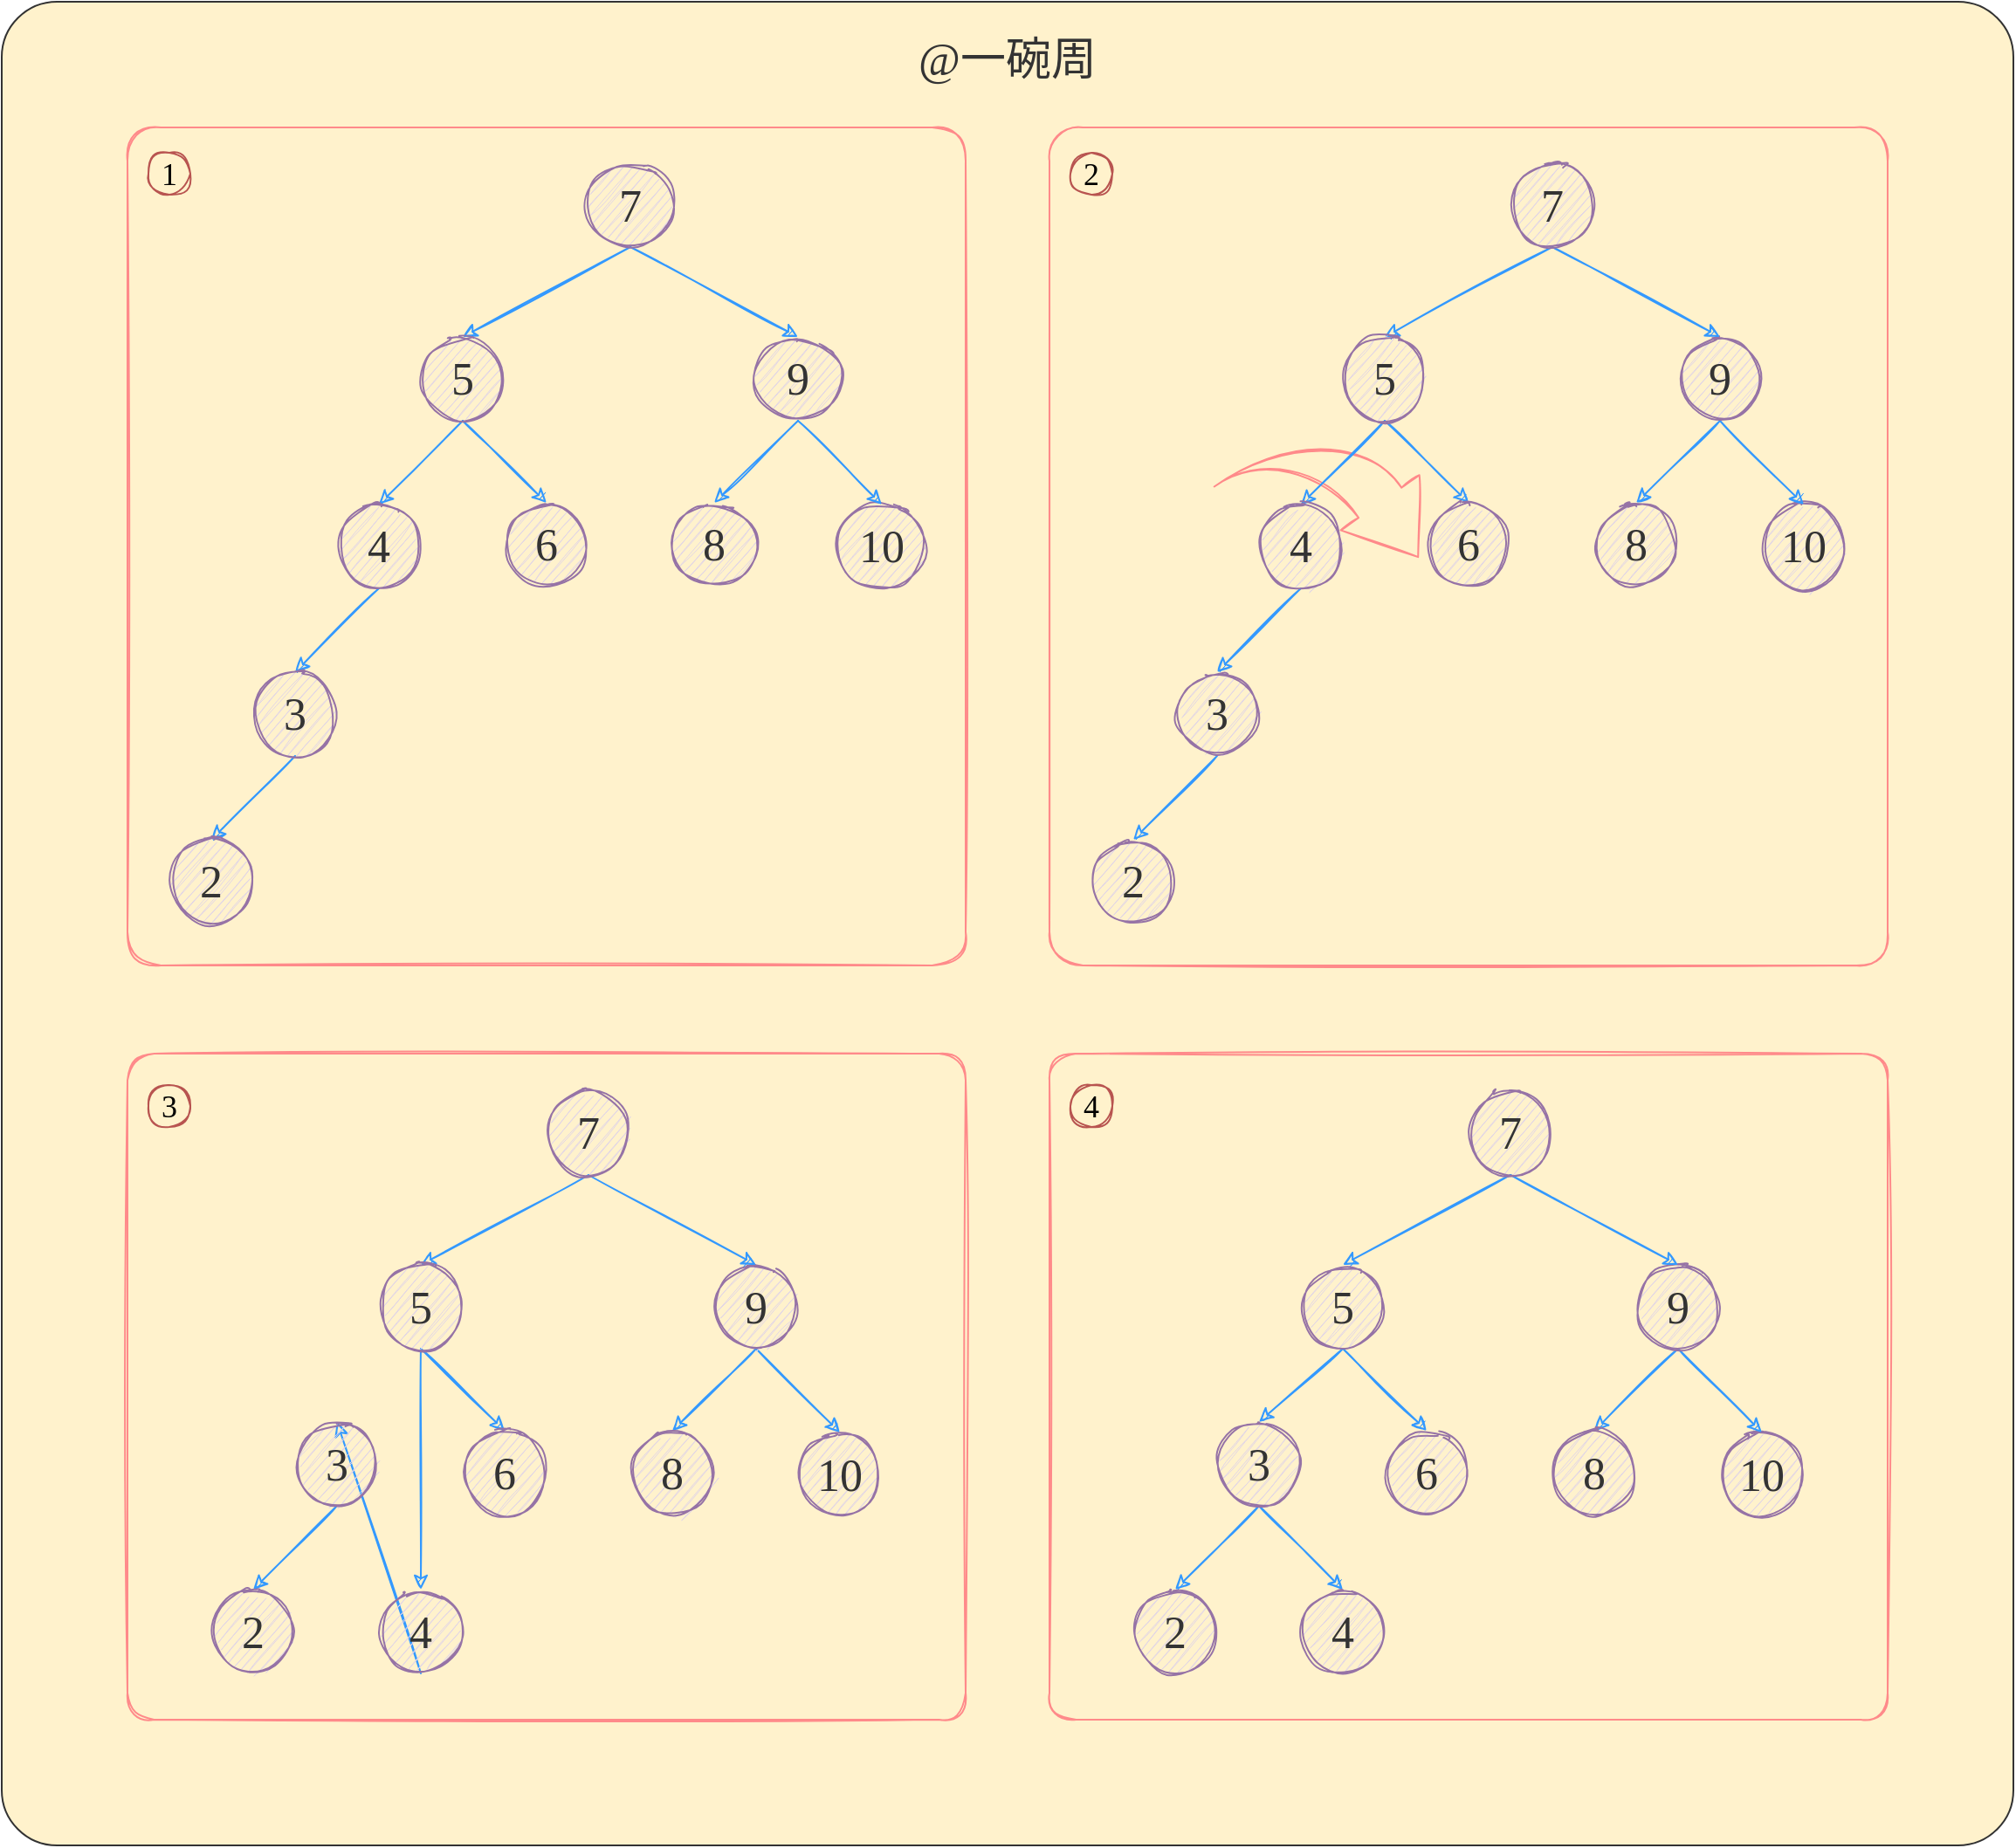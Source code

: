 <mxfile version="16.5.1" type="device"><diagram id="sbTQmbd6wwS1U6yTLp65" name="第 1 页"><mxGraphModel dx="-840" dy="1504" grid="1" gridSize="6" guides="1" tooltips="1" connect="1" arrows="1" fold="1" page="0" pageScale="1" pageWidth="827" pageHeight="1169" math="0" shadow="0"><root><mxCell id="0"/><mxCell id="1" parent="0"/><mxCell id="rxAGCjy9rbUy3xPKVwOK-19" value="" style="rounded=1;whiteSpace=wrap;html=1;sketch=0;fillStyle=auto;fontFamily=Comic Sans MS;fontSize=26;strokeColor=#333333;fillColor=#fff2cc;arcSize=3;" parent="1" vertex="1"><mxGeometry x="4200" y="552" width="1152" height="1056" as="geometry"/></mxCell><mxCell id="NptfwbpKZvffplfdBvXp-40" value="" style="rounded=1;whiteSpace=wrap;html=1;fontSize=18;fillColor=none;strokeColor=#FF8A8A;sketch=1;arcSize=4;" vertex="1" parent="1"><mxGeometry x="4272" y="1154.5" width="480" height="381.5" as="geometry"/></mxCell><mxCell id="rxAGCjy9rbUy3xPKVwOK-16" style="edgeStyle=none;rounded=0;sketch=1;orthogonalLoop=1;jettySize=auto;html=1;exitX=0.5;exitY=1;exitDx=0;exitDy=0;strokeColor=#9673A6;" parent="1" edge="1"><mxGeometry relative="1" as="geometry"><mxPoint x="560" y="560" as="sourcePoint"/></mxGeometry></mxCell><mxCell id="H94IqiTyf-CZfNIgYXHl-122" value="@一碗周" style="text;html=1;strokeColor=none;fillColor=none;align=center;verticalAlign=middle;whiteSpace=wrap;rounded=0;sketch=1;fillStyle=auto;fontFamily=Comic Sans MS;fontSize=26;fontColor=#333333;" parent="1" vertex="1"><mxGeometry x="4716" y="570" width="120" height="30" as="geometry"/></mxCell><mxCell id="H94IqiTyf-CZfNIgYXHl-183" value="" style="html=1;shadow=0;dashed=0;align=center;verticalAlign=middle;shape=mxgraph.arrows2.jumpInArrow;dy=15;dx=38;arrowHead=55;rounded=1;sketch=1;fontSize=18;strokeColor=#FF8A8A;fillColor=none;rotation=55;" parent="1" vertex="1"><mxGeometry x="4914" y="792" width="100" height="100" as="geometry"/></mxCell><mxCell id="NptfwbpKZvffplfdBvXp-1" value="" style="rounded=1;whiteSpace=wrap;html=1;fontSize=18;fillColor=none;strokeColor=#FF8A8A;sketch=1;arcSize=4;" vertex="1" parent="1"><mxGeometry x="4272" y="624" width="480" height="480" as="geometry"/></mxCell><mxCell id="NptfwbpKZvffplfdBvXp-2" value="&lt;font style=&quot;font-size: 26px&quot; face=&quot;Comic Sans MS&quot; color=&quot;#333333&quot;&gt;10&lt;/font&gt;" style="ellipse;whiteSpace=wrap;html=1;fillColor=#e1d5e7;strokeColor=#9673a6;sketch=1;fillStyle=auto;" vertex="1" parent="1"><mxGeometry x="4680" y="840" width="48" height="48" as="geometry"/></mxCell><mxCell id="NptfwbpKZvffplfdBvXp-3" style="edgeStyle=none;rounded=0;sketch=1;orthogonalLoop=1;jettySize=auto;html=1;exitX=0.5;exitY=1;exitDx=0;exitDy=0;entryX=0.5;entryY=0;entryDx=0;entryDy=0;fontFamily=Comic Sans MS;fontSize=18;startArrow=none;startFill=0;endArrow=classic;endFill=1;strokeColor=#3399FF;" edge="1" parent="1" source="NptfwbpKZvffplfdBvXp-5" target="NptfwbpKZvffplfdBvXp-6"><mxGeometry relative="1" as="geometry"/></mxCell><mxCell id="NptfwbpKZvffplfdBvXp-4" style="edgeStyle=none;rounded=0;sketch=1;orthogonalLoop=1;jettySize=auto;html=1;exitX=0.5;exitY=1;exitDx=0;exitDy=0;entryX=0.5;entryY=0;entryDx=0;entryDy=0;fontFamily=Comic Sans MS;fontSize=18;startArrow=none;startFill=0;endArrow=classic;endFill=1;strokeColor=#3399FF;" edge="1" parent="1" source="NptfwbpKZvffplfdBvXp-5" target="NptfwbpKZvffplfdBvXp-2"><mxGeometry relative="1" as="geometry"/></mxCell><mxCell id="NptfwbpKZvffplfdBvXp-5" value="&lt;font style=&quot;font-size: 26px&quot; face=&quot;Comic Sans MS&quot; color=&quot;#333333&quot;&gt;9&lt;/font&gt;" style="ellipse;whiteSpace=wrap;html=1;fillColor=#e1d5e7;strokeColor=#9673a6;sketch=1;fillStyle=auto;" vertex="1" parent="1"><mxGeometry x="4632" y="744" width="48" height="48" as="geometry"/></mxCell><mxCell id="NptfwbpKZvffplfdBvXp-6" value="&lt;font style=&quot;font-size: 26px&quot; face=&quot;Comic Sans MS&quot; color=&quot;#333333&quot;&gt;8&lt;/font&gt;" style="ellipse;whiteSpace=wrap;html=1;fillColor=#e1d5e7;strokeColor=#9673a6;sketch=1;fillStyle=auto;" vertex="1" parent="1"><mxGeometry x="4584" y="839" width="48" height="48" as="geometry"/></mxCell><mxCell id="NptfwbpKZvffplfdBvXp-7" style="edgeStyle=none;rounded=0;sketch=1;orthogonalLoop=1;jettySize=auto;html=1;exitX=0.5;exitY=1;exitDx=0;exitDy=0;entryX=0.5;entryY=0;entryDx=0;entryDy=0;fontFamily=Comic Sans MS;fontSize=18;endArrow=classic;endFill=1;strokeColor=#3399FF;" edge="1" parent="1" source="NptfwbpKZvffplfdBvXp-9" target="NptfwbpKZvffplfdBvXp-14"><mxGeometry relative="1" as="geometry"/></mxCell><mxCell id="NptfwbpKZvffplfdBvXp-8" style="edgeStyle=none;rounded=0;sketch=1;orthogonalLoop=1;jettySize=auto;html=1;exitX=0.5;exitY=1;exitDx=0;exitDy=0;entryX=0.5;entryY=0;entryDx=0;entryDy=0;fontFamily=Comic Sans MS;fontSize=18;startArrow=none;startFill=0;endArrow=classic;endFill=1;strokeColor=#3399FF;" edge="1" parent="1" source="NptfwbpKZvffplfdBvXp-9" target="NptfwbpKZvffplfdBvXp-5"><mxGeometry relative="1" as="geometry"/></mxCell><mxCell id="NptfwbpKZvffplfdBvXp-9" value="&lt;font style=&quot;font-size: 26px&quot; face=&quot;Comic Sans MS&quot; color=&quot;#333333&quot;&gt;7&lt;/font&gt;" style="ellipse;whiteSpace=wrap;html=1;fillColor=#e1d5e7;strokeColor=#9673a6;sketch=1;fillStyle=auto;" vertex="1" parent="1"><mxGeometry x="4536" y="644.5" width="48" height="48" as="geometry"/></mxCell><mxCell id="NptfwbpKZvffplfdBvXp-10" style="edgeStyle=none;rounded=0;sketch=1;orthogonalLoop=1;jettySize=auto;html=1;exitX=0.5;exitY=1;exitDx=0;exitDy=0;fontFamily=Comic Sans MS;fontSize=18;startArrow=none;startFill=0;endArrow=classic;endFill=1;strokeColor=#3399FF;entryX=0.5;entryY=0;entryDx=0;entryDy=0;" edge="1" parent="1" source="NptfwbpKZvffplfdBvXp-14" target="NptfwbpKZvffplfdBvXp-11"><mxGeometry relative="1" as="geometry"/></mxCell><mxCell id="NptfwbpKZvffplfdBvXp-11" value="&lt;font color=&quot;#333333&quot; face=&quot;Comic Sans MS&quot;&gt;&lt;span style=&quot;font-size: 26px&quot;&gt;6&lt;/span&gt;&lt;/font&gt;" style="ellipse;whiteSpace=wrap;html=1;fillColor=#e1d5e7;strokeColor=#9673a6;sketch=1;fillStyle=auto;" vertex="1" parent="1"><mxGeometry x="4488" y="839" width="48" height="48" as="geometry"/></mxCell><mxCell id="NptfwbpKZvffplfdBvXp-12" value="&lt;font face=&quot;Comic Sans MS&quot;&gt;1&lt;/font&gt;" style="text;html=1;strokeColor=#b85450;fillColor=none;align=center;verticalAlign=middle;whiteSpace=wrap;rounded=1;sketch=1;fontSize=18;arcSize=50;" vertex="1" parent="1"><mxGeometry x="4284" y="638.5" width="24" height="24" as="geometry"/></mxCell><mxCell id="NptfwbpKZvffplfdBvXp-13" style="edgeStyle=none;rounded=0;sketch=1;orthogonalLoop=1;jettySize=auto;html=1;exitX=0.5;exitY=1;exitDx=0;exitDy=0;entryX=0.5;entryY=0;entryDx=0;entryDy=0;fontFamily=Comic Sans MS;fontSize=18;startArrow=none;startFill=0;endArrow=classic;endFill=1;strokeColor=#3399FF;" edge="1" parent="1" source="NptfwbpKZvffplfdBvXp-14" target="NptfwbpKZvffplfdBvXp-15"><mxGeometry relative="1" as="geometry"/></mxCell><mxCell id="NptfwbpKZvffplfdBvXp-14" value="&lt;font color=&quot;#333333&quot; face=&quot;Comic Sans MS&quot;&gt;&lt;span style=&quot;font-size: 26px&quot;&gt;5&lt;/span&gt;&lt;/font&gt;" style="ellipse;whiteSpace=wrap;html=1;fillColor=#e1d5e7;strokeColor=#9673a6;sketch=1;fillStyle=auto;" vertex="1" parent="1"><mxGeometry x="4440" y="744" width="48" height="48" as="geometry"/></mxCell><mxCell id="NptfwbpKZvffplfdBvXp-19" style="edgeStyle=none;rounded=0;sketch=1;orthogonalLoop=1;jettySize=auto;html=1;exitX=0.5;exitY=1;exitDx=0;exitDy=0;entryX=0.5;entryY=0;entryDx=0;entryDy=0;fontFamily=Comic Sans MS;fontSize=18;startArrow=none;startFill=0;endArrow=classic;endFill=1;strokeColor=#3399FF;" edge="1" parent="1" source="NptfwbpKZvffplfdBvXp-15" target="NptfwbpKZvffplfdBvXp-17"><mxGeometry relative="1" as="geometry"/></mxCell><mxCell id="NptfwbpKZvffplfdBvXp-15" value="&lt;font color=&quot;#333333&quot; face=&quot;Comic Sans MS&quot;&gt;&lt;span style=&quot;font-size: 26px&quot;&gt;4&lt;/span&gt;&lt;/font&gt;" style="ellipse;whiteSpace=wrap;html=1;fillColor=#e1d5e7;strokeColor=#9673a6;sketch=1;fillStyle=auto;" vertex="1" parent="1"><mxGeometry x="4392" y="840" width="48" height="48" as="geometry"/></mxCell><mxCell id="NptfwbpKZvffplfdBvXp-16" style="edgeStyle=none;rounded=0;sketch=1;orthogonalLoop=1;jettySize=auto;html=1;exitX=0.5;exitY=1;exitDx=0;exitDy=0;entryX=0.5;entryY=0;entryDx=0;entryDy=0;fontFamily=Comic Sans MS;fontSize=18;startArrow=none;startFill=0;endArrow=classic;endFill=1;strokeColor=#3399FF;" edge="1" parent="1" source="NptfwbpKZvffplfdBvXp-17" target="NptfwbpKZvffplfdBvXp-18"><mxGeometry relative="1" as="geometry"/></mxCell><mxCell id="NptfwbpKZvffplfdBvXp-17" value="&lt;font color=&quot;#333333&quot; face=&quot;Comic Sans MS&quot;&gt;&lt;span style=&quot;font-size: 26px&quot;&gt;3&lt;/span&gt;&lt;/font&gt;" style="ellipse;whiteSpace=wrap;html=1;fillColor=#e1d5e7;strokeColor=#9673a6;sketch=1;fillStyle=auto;" vertex="1" parent="1"><mxGeometry x="4344" y="936" width="48" height="48" as="geometry"/></mxCell><mxCell id="NptfwbpKZvffplfdBvXp-18" value="&lt;font color=&quot;#333333&quot; face=&quot;Comic Sans MS&quot;&gt;&lt;span style=&quot;font-size: 26px&quot;&gt;2&lt;/span&gt;&lt;/font&gt;" style="ellipse;whiteSpace=wrap;html=1;fillColor=#e1d5e7;strokeColor=#9673a6;sketch=1;fillStyle=auto;" vertex="1" parent="1"><mxGeometry x="4296" y="1032" width="48" height="48" as="geometry"/></mxCell><mxCell id="NptfwbpKZvffplfdBvXp-20" value="" style="rounded=1;whiteSpace=wrap;html=1;fontSize=18;fillColor=none;strokeColor=#FF8A8A;sketch=1;arcSize=4;" vertex="1" parent="1"><mxGeometry x="4800" y="624" width="480" height="480" as="geometry"/></mxCell><mxCell id="NptfwbpKZvffplfdBvXp-21" value="&lt;font style=&quot;font-size: 26px&quot; face=&quot;Comic Sans MS&quot; color=&quot;#333333&quot;&gt;10&lt;/font&gt;" style="ellipse;whiteSpace=wrap;html=1;fillColor=#e1d5e7;strokeColor=#9673a6;sketch=1;fillStyle=auto;" vertex="1" parent="1"><mxGeometry x="5208" y="840" width="48" height="48" as="geometry"/></mxCell><mxCell id="NptfwbpKZvffplfdBvXp-22" style="edgeStyle=none;rounded=0;sketch=1;orthogonalLoop=1;jettySize=auto;html=1;exitX=0.5;exitY=1;exitDx=0;exitDy=0;entryX=0.5;entryY=0;entryDx=0;entryDy=0;fontFamily=Comic Sans MS;fontSize=18;startArrow=none;startFill=0;endArrow=classic;endFill=1;strokeColor=#3399FF;" edge="1" parent="1" source="NptfwbpKZvffplfdBvXp-24" target="NptfwbpKZvffplfdBvXp-25"><mxGeometry relative="1" as="geometry"/></mxCell><mxCell id="NptfwbpKZvffplfdBvXp-23" style="edgeStyle=none;rounded=0;sketch=1;orthogonalLoop=1;jettySize=auto;html=1;exitX=0.5;exitY=1;exitDx=0;exitDy=0;entryX=0.5;entryY=0;entryDx=0;entryDy=0;fontFamily=Comic Sans MS;fontSize=18;startArrow=none;startFill=0;endArrow=classic;endFill=1;strokeColor=#3399FF;" edge="1" parent="1" source="NptfwbpKZvffplfdBvXp-24" target="NptfwbpKZvffplfdBvXp-21"><mxGeometry relative="1" as="geometry"/></mxCell><mxCell id="NptfwbpKZvffplfdBvXp-24" value="&lt;font style=&quot;font-size: 26px&quot; face=&quot;Comic Sans MS&quot; color=&quot;#333333&quot;&gt;9&lt;/font&gt;" style="ellipse;whiteSpace=wrap;html=1;fillColor=#e1d5e7;strokeColor=#9673a6;sketch=1;fillStyle=auto;" vertex="1" parent="1"><mxGeometry x="5160" y="744" width="48" height="48" as="geometry"/></mxCell><mxCell id="NptfwbpKZvffplfdBvXp-25" value="&lt;font style=&quot;font-size: 26px&quot; face=&quot;Comic Sans MS&quot; color=&quot;#333333&quot;&gt;8&lt;/font&gt;" style="ellipse;whiteSpace=wrap;html=1;fillColor=#e1d5e7;strokeColor=#9673a6;sketch=1;fillStyle=auto;" vertex="1" parent="1"><mxGeometry x="5112" y="839" width="48" height="48" as="geometry"/></mxCell><mxCell id="NptfwbpKZvffplfdBvXp-26" style="edgeStyle=none;rounded=0;sketch=1;orthogonalLoop=1;jettySize=auto;html=1;exitX=0.5;exitY=1;exitDx=0;exitDy=0;entryX=0.5;entryY=0;entryDx=0;entryDy=0;fontFamily=Comic Sans MS;fontSize=18;endArrow=classic;endFill=1;strokeColor=#3399FF;" edge="1" parent="1" source="NptfwbpKZvffplfdBvXp-28" target="NptfwbpKZvffplfdBvXp-33"><mxGeometry relative="1" as="geometry"/></mxCell><mxCell id="NptfwbpKZvffplfdBvXp-27" style="edgeStyle=none;rounded=0;sketch=1;orthogonalLoop=1;jettySize=auto;html=1;exitX=0.5;exitY=1;exitDx=0;exitDy=0;entryX=0.5;entryY=0;entryDx=0;entryDy=0;fontFamily=Comic Sans MS;fontSize=18;startArrow=none;startFill=0;endArrow=classic;endFill=1;strokeColor=#3399FF;" edge="1" parent="1" source="NptfwbpKZvffplfdBvXp-28" target="NptfwbpKZvffplfdBvXp-24"><mxGeometry relative="1" as="geometry"/></mxCell><mxCell id="NptfwbpKZvffplfdBvXp-28" value="&lt;font style=&quot;font-size: 26px&quot; face=&quot;Comic Sans MS&quot; color=&quot;#333333&quot;&gt;7&lt;/font&gt;" style="ellipse;whiteSpace=wrap;html=1;fillColor=#e1d5e7;strokeColor=#9673a6;sketch=1;fillStyle=auto;" vertex="1" parent="1"><mxGeometry x="5064" y="644.5" width="48" height="48" as="geometry"/></mxCell><mxCell id="NptfwbpKZvffplfdBvXp-29" style="edgeStyle=none;rounded=0;sketch=1;orthogonalLoop=1;jettySize=auto;html=1;exitX=0.5;exitY=1;exitDx=0;exitDy=0;fontFamily=Comic Sans MS;fontSize=18;startArrow=none;startFill=0;endArrow=classic;endFill=1;strokeColor=#3399FF;entryX=0.5;entryY=0;entryDx=0;entryDy=0;" edge="1" parent="1" source="NptfwbpKZvffplfdBvXp-33" target="NptfwbpKZvffplfdBvXp-30"><mxGeometry relative="1" as="geometry"/></mxCell><mxCell id="NptfwbpKZvffplfdBvXp-30" value="&lt;font color=&quot;#333333&quot; face=&quot;Comic Sans MS&quot;&gt;&lt;span style=&quot;font-size: 26px&quot;&gt;6&lt;/span&gt;&lt;/font&gt;" style="ellipse;whiteSpace=wrap;html=1;fillColor=#e1d5e7;strokeColor=#9673a6;sketch=1;fillStyle=auto;" vertex="1" parent="1"><mxGeometry x="5016" y="839" width="48" height="48" as="geometry"/></mxCell><mxCell id="NptfwbpKZvffplfdBvXp-31" value="&lt;font face=&quot;Comic Sans MS&quot;&gt;2&lt;/font&gt;" style="text;html=1;strokeColor=#b85450;fillColor=none;align=center;verticalAlign=middle;whiteSpace=wrap;rounded=1;sketch=1;fontSize=18;arcSize=50;" vertex="1" parent="1"><mxGeometry x="4812" y="638.5" width="24" height="24" as="geometry"/></mxCell><mxCell id="NptfwbpKZvffplfdBvXp-32" style="edgeStyle=none;rounded=0;sketch=1;orthogonalLoop=1;jettySize=auto;html=1;exitX=0.5;exitY=1;exitDx=0;exitDy=0;entryX=0.5;entryY=0;entryDx=0;entryDy=0;fontFamily=Comic Sans MS;fontSize=18;startArrow=none;startFill=0;endArrow=classic;endFill=1;strokeColor=#3399FF;" edge="1" parent="1" source="NptfwbpKZvffplfdBvXp-33" target="NptfwbpKZvffplfdBvXp-35"><mxGeometry relative="1" as="geometry"/></mxCell><mxCell id="NptfwbpKZvffplfdBvXp-33" value="&lt;font color=&quot;#333333&quot; face=&quot;Comic Sans MS&quot;&gt;&lt;span style=&quot;font-size: 26px&quot;&gt;5&lt;/span&gt;&lt;/font&gt;" style="ellipse;whiteSpace=wrap;html=1;fillColor=#e1d5e7;strokeColor=#9673a6;sketch=1;fillStyle=auto;" vertex="1" parent="1"><mxGeometry x="4968" y="744" width="48" height="48" as="geometry"/></mxCell><mxCell id="NptfwbpKZvffplfdBvXp-34" style="edgeStyle=none;rounded=0;sketch=1;orthogonalLoop=1;jettySize=auto;html=1;exitX=0.5;exitY=1;exitDx=0;exitDy=0;entryX=0.5;entryY=0;entryDx=0;entryDy=0;fontFamily=Comic Sans MS;fontSize=18;startArrow=none;startFill=0;endArrow=classic;endFill=1;strokeColor=#3399FF;" edge="1" parent="1" source="NptfwbpKZvffplfdBvXp-35" target="NptfwbpKZvffplfdBvXp-37"><mxGeometry relative="1" as="geometry"/></mxCell><mxCell id="NptfwbpKZvffplfdBvXp-35" value="&lt;font color=&quot;#333333&quot; face=&quot;Comic Sans MS&quot;&gt;&lt;span style=&quot;font-size: 26px&quot;&gt;4&lt;/span&gt;&lt;/font&gt;" style="ellipse;whiteSpace=wrap;html=1;fillColor=#e1d5e7;strokeColor=#9673a6;sketch=1;fillStyle=auto;" vertex="1" parent="1"><mxGeometry x="4920" y="840" width="48" height="48" as="geometry"/></mxCell><mxCell id="NptfwbpKZvffplfdBvXp-36" style="edgeStyle=none;rounded=0;sketch=1;orthogonalLoop=1;jettySize=auto;html=1;exitX=0.5;exitY=1;exitDx=0;exitDy=0;entryX=0.5;entryY=0;entryDx=0;entryDy=0;fontFamily=Comic Sans MS;fontSize=18;startArrow=none;startFill=0;endArrow=classic;endFill=1;strokeColor=#3399FF;" edge="1" parent="1" source="NptfwbpKZvffplfdBvXp-37" target="NptfwbpKZvffplfdBvXp-38"><mxGeometry relative="1" as="geometry"/></mxCell><mxCell id="NptfwbpKZvffplfdBvXp-37" value="&lt;font color=&quot;#333333&quot; face=&quot;Comic Sans MS&quot;&gt;&lt;span style=&quot;font-size: 26px&quot;&gt;3&lt;/span&gt;&lt;/font&gt;" style="ellipse;whiteSpace=wrap;html=1;fillColor=#e1d5e7;strokeColor=#9673a6;sketch=1;fillStyle=auto;" vertex="1" parent="1"><mxGeometry x="4872" y="936" width="48" height="48" as="geometry"/></mxCell><mxCell id="NptfwbpKZvffplfdBvXp-38" value="&lt;font color=&quot;#333333&quot; face=&quot;Comic Sans MS&quot;&gt;&lt;span style=&quot;font-size: 26px&quot;&gt;2&lt;/span&gt;&lt;/font&gt;" style="ellipse;whiteSpace=wrap;html=1;fillColor=#e1d5e7;strokeColor=#9673a6;sketch=1;fillStyle=auto;" vertex="1" parent="1"><mxGeometry x="4824" y="1032" width="48" height="48" as="geometry"/></mxCell><mxCell id="NptfwbpKZvffplfdBvXp-41" value="&lt;font style=&quot;font-size: 26px&quot; face=&quot;Comic Sans MS&quot; color=&quot;#333333&quot;&gt;10&lt;/font&gt;" style="ellipse;whiteSpace=wrap;html=1;fillColor=#e1d5e7;strokeColor=#9673a6;sketch=1;fillStyle=auto;" vertex="1" parent="1"><mxGeometry x="4656" y="1371.5" width="48" height="48" as="geometry"/></mxCell><mxCell id="NptfwbpKZvffplfdBvXp-42" style="edgeStyle=none;rounded=0;sketch=1;orthogonalLoop=1;jettySize=auto;html=1;exitX=0.5;exitY=1;exitDx=0;exitDy=0;entryX=0.5;entryY=0;entryDx=0;entryDy=0;fontFamily=Comic Sans MS;fontSize=18;startArrow=none;startFill=0;endArrow=classic;endFill=1;strokeColor=#3399FF;" edge="1" parent="1" source="NptfwbpKZvffplfdBvXp-44" target="NptfwbpKZvffplfdBvXp-45"><mxGeometry relative="1" as="geometry"/></mxCell><mxCell id="NptfwbpKZvffplfdBvXp-43" style="edgeStyle=none;rounded=0;sketch=1;orthogonalLoop=1;jettySize=auto;html=1;exitX=0.5;exitY=1;exitDx=0;exitDy=0;entryX=0.5;entryY=0;entryDx=0;entryDy=0;fontFamily=Comic Sans MS;fontSize=18;startArrow=none;startFill=0;endArrow=classic;endFill=1;strokeColor=#3399FF;" edge="1" parent="1" source="NptfwbpKZvffplfdBvXp-44" target="NptfwbpKZvffplfdBvXp-41"><mxGeometry relative="1" as="geometry"/></mxCell><mxCell id="NptfwbpKZvffplfdBvXp-44" value="&lt;font style=&quot;font-size: 26px&quot; face=&quot;Comic Sans MS&quot; color=&quot;#333333&quot;&gt;9&lt;/font&gt;" style="ellipse;whiteSpace=wrap;html=1;fillColor=#e1d5e7;strokeColor=#9673a6;sketch=1;fillStyle=auto;" vertex="1" parent="1"><mxGeometry x="4608" y="1275.5" width="48" height="48" as="geometry"/></mxCell><mxCell id="NptfwbpKZvffplfdBvXp-45" value="&lt;font style=&quot;font-size: 26px&quot; face=&quot;Comic Sans MS&quot; color=&quot;#333333&quot;&gt;8&lt;/font&gt;" style="ellipse;whiteSpace=wrap;html=1;fillColor=#e1d5e7;strokeColor=#9673a6;sketch=1;fillStyle=auto;" vertex="1" parent="1"><mxGeometry x="4560" y="1370.5" width="48" height="48" as="geometry"/></mxCell><mxCell id="NptfwbpKZvffplfdBvXp-46" style="edgeStyle=none;rounded=0;sketch=1;orthogonalLoop=1;jettySize=auto;html=1;exitX=0.5;exitY=1;exitDx=0;exitDy=0;entryX=0.5;entryY=0;entryDx=0;entryDy=0;fontFamily=Comic Sans MS;fontSize=18;endArrow=classic;endFill=1;strokeColor=#3399FF;" edge="1" parent="1" source="NptfwbpKZvffplfdBvXp-48" target="NptfwbpKZvffplfdBvXp-53"><mxGeometry relative="1" as="geometry"/></mxCell><mxCell id="NptfwbpKZvffplfdBvXp-47" style="edgeStyle=none;rounded=0;sketch=1;orthogonalLoop=1;jettySize=auto;html=1;exitX=0.5;exitY=1;exitDx=0;exitDy=0;entryX=0.5;entryY=0;entryDx=0;entryDy=0;fontFamily=Comic Sans MS;fontSize=18;startArrow=none;startFill=0;endArrow=classic;endFill=1;strokeColor=#3399FF;" edge="1" parent="1" source="NptfwbpKZvffplfdBvXp-48" target="NptfwbpKZvffplfdBvXp-44"><mxGeometry relative="1" as="geometry"/></mxCell><mxCell id="NptfwbpKZvffplfdBvXp-48" value="&lt;font style=&quot;font-size: 26px&quot; face=&quot;Comic Sans MS&quot; color=&quot;#333333&quot;&gt;7&lt;/font&gt;" style="ellipse;whiteSpace=wrap;html=1;fillColor=#e1d5e7;strokeColor=#9673a6;sketch=1;fillStyle=auto;" vertex="1" parent="1"><mxGeometry x="4512" y="1176" width="48" height="48" as="geometry"/></mxCell><mxCell id="NptfwbpKZvffplfdBvXp-49" style="edgeStyle=none;rounded=0;sketch=1;orthogonalLoop=1;jettySize=auto;html=1;exitX=0.5;exitY=1;exitDx=0;exitDy=0;fontFamily=Comic Sans MS;fontSize=18;startArrow=none;startFill=0;endArrow=classic;endFill=1;strokeColor=#3399FF;entryX=0.5;entryY=0;entryDx=0;entryDy=0;" edge="1" parent="1" source="NptfwbpKZvffplfdBvXp-53" target="NptfwbpKZvffplfdBvXp-50"><mxGeometry relative="1" as="geometry"/></mxCell><mxCell id="NptfwbpKZvffplfdBvXp-50" value="&lt;font color=&quot;#333333&quot; face=&quot;Comic Sans MS&quot;&gt;&lt;span style=&quot;font-size: 26px&quot;&gt;6&lt;/span&gt;&lt;/font&gt;" style="ellipse;whiteSpace=wrap;html=1;fillColor=#e1d5e7;strokeColor=#9673a6;sketch=1;fillStyle=auto;" vertex="1" parent="1"><mxGeometry x="4464" y="1370.5" width="48" height="48" as="geometry"/></mxCell><mxCell id="NptfwbpKZvffplfdBvXp-51" value="&lt;font face=&quot;Comic Sans MS&quot;&gt;3&lt;/font&gt;" style="text;html=1;strokeColor=#b85450;fillColor=none;align=center;verticalAlign=middle;whiteSpace=wrap;rounded=1;sketch=1;fontSize=18;arcSize=50;" vertex="1" parent="1"><mxGeometry x="4284" y="1172.5" width="24" height="24" as="geometry"/></mxCell><mxCell id="NptfwbpKZvffplfdBvXp-52" style="edgeStyle=none;rounded=0;sketch=1;orthogonalLoop=1;jettySize=auto;html=1;exitX=0.5;exitY=1;exitDx=0;exitDy=0;entryX=0.5;entryY=0;entryDx=0;entryDy=0;fontFamily=Comic Sans MS;fontSize=18;startArrow=none;startFill=0;endArrow=classic;endFill=1;strokeColor=#3399FF;" edge="1" parent="1" source="NptfwbpKZvffplfdBvXp-53" target="NptfwbpKZvffplfdBvXp-55"><mxGeometry relative="1" as="geometry"/></mxCell><mxCell id="NptfwbpKZvffplfdBvXp-53" value="&lt;font color=&quot;#333333&quot; face=&quot;Comic Sans MS&quot;&gt;&lt;span style=&quot;font-size: 26px&quot;&gt;5&lt;/span&gt;&lt;/font&gt;" style="ellipse;whiteSpace=wrap;html=1;fillColor=#e1d5e7;strokeColor=#9673a6;sketch=1;fillStyle=auto;" vertex="1" parent="1"><mxGeometry x="4416" y="1275.5" width="48" height="48" as="geometry"/></mxCell><mxCell id="NptfwbpKZvffplfdBvXp-54" style="edgeStyle=none;rounded=0;sketch=1;orthogonalLoop=1;jettySize=auto;html=1;exitX=0.5;exitY=1;exitDx=0;exitDy=0;entryX=0.5;entryY=0;entryDx=0;entryDy=0;fontFamily=Comic Sans MS;fontSize=18;startArrow=none;startFill=0;endArrow=classic;endFill=1;strokeColor=#3399FF;" edge="1" parent="1" source="NptfwbpKZvffplfdBvXp-55" target="NptfwbpKZvffplfdBvXp-57"><mxGeometry relative="1" as="geometry"/></mxCell><mxCell id="NptfwbpKZvffplfdBvXp-55" value="&lt;font color=&quot;#333333&quot; face=&quot;Comic Sans MS&quot;&gt;&lt;span style=&quot;font-size: 26px&quot;&gt;4&lt;/span&gt;&lt;/font&gt;" style="ellipse;whiteSpace=wrap;html=1;fillColor=#e1d5e7;strokeColor=#9673a6;sketch=1;fillStyle=auto;" vertex="1" parent="1"><mxGeometry x="4416" y="1461.5" width="48" height="48" as="geometry"/></mxCell><mxCell id="NptfwbpKZvffplfdBvXp-56" style="edgeStyle=none;rounded=0;sketch=1;orthogonalLoop=1;jettySize=auto;html=1;exitX=0.5;exitY=1;exitDx=0;exitDy=0;entryX=0.5;entryY=0;entryDx=0;entryDy=0;fontFamily=Comic Sans MS;fontSize=18;startArrow=none;startFill=0;endArrow=classic;endFill=1;strokeColor=#3399FF;" edge="1" parent="1" source="NptfwbpKZvffplfdBvXp-57" target="NptfwbpKZvffplfdBvXp-58"><mxGeometry relative="1" as="geometry"/></mxCell><mxCell id="NptfwbpKZvffplfdBvXp-57" value="&lt;font color=&quot;#333333&quot; face=&quot;Comic Sans MS&quot;&gt;&lt;span style=&quot;font-size: 26px&quot;&gt;3&lt;/span&gt;&lt;/font&gt;" style="ellipse;whiteSpace=wrap;html=1;fillColor=#e1d5e7;strokeColor=#9673a6;sketch=1;fillStyle=auto;" vertex="1" parent="1"><mxGeometry x="4368" y="1365.5" width="48" height="48" as="geometry"/></mxCell><mxCell id="NptfwbpKZvffplfdBvXp-58" value="&lt;font color=&quot;#333333&quot; face=&quot;Comic Sans MS&quot;&gt;&lt;span style=&quot;font-size: 26px&quot;&gt;2&lt;/span&gt;&lt;/font&gt;" style="ellipse;whiteSpace=wrap;html=1;fillColor=#e1d5e7;strokeColor=#9673a6;sketch=1;fillStyle=auto;" vertex="1" parent="1"><mxGeometry x="4320" y="1461.5" width="48" height="48" as="geometry"/></mxCell><mxCell id="NptfwbpKZvffplfdBvXp-59" value="" style="rounded=1;whiteSpace=wrap;html=1;fontSize=18;fillColor=none;strokeColor=#FF8A8A;sketch=1;arcSize=4;" vertex="1" parent="1"><mxGeometry x="4800" y="1154.5" width="480" height="381.5" as="geometry"/></mxCell><mxCell id="NptfwbpKZvffplfdBvXp-60" value="&lt;font style=&quot;font-size: 26px&quot; face=&quot;Comic Sans MS&quot; color=&quot;#333333&quot;&gt;10&lt;/font&gt;" style="ellipse;whiteSpace=wrap;html=1;fillColor=#e1d5e7;strokeColor=#9673a6;sketch=1;fillStyle=auto;" vertex="1" parent="1"><mxGeometry x="5184" y="1371.5" width="48" height="48" as="geometry"/></mxCell><mxCell id="NptfwbpKZvffplfdBvXp-61" style="edgeStyle=none;rounded=0;sketch=1;orthogonalLoop=1;jettySize=auto;html=1;exitX=0.5;exitY=1;exitDx=0;exitDy=0;entryX=0.5;entryY=0;entryDx=0;entryDy=0;fontFamily=Comic Sans MS;fontSize=18;startArrow=none;startFill=0;endArrow=classic;endFill=1;strokeColor=#3399FF;" edge="1" parent="1" source="NptfwbpKZvffplfdBvXp-63" target="NptfwbpKZvffplfdBvXp-64"><mxGeometry relative="1" as="geometry"/></mxCell><mxCell id="NptfwbpKZvffplfdBvXp-62" style="edgeStyle=none;rounded=0;sketch=1;orthogonalLoop=1;jettySize=auto;html=1;exitX=0.5;exitY=1;exitDx=0;exitDy=0;entryX=0.5;entryY=0;entryDx=0;entryDy=0;fontFamily=Comic Sans MS;fontSize=18;startArrow=none;startFill=0;endArrow=classic;endFill=1;strokeColor=#3399FF;" edge="1" parent="1" source="NptfwbpKZvffplfdBvXp-63" target="NptfwbpKZvffplfdBvXp-60"><mxGeometry relative="1" as="geometry"/></mxCell><mxCell id="NptfwbpKZvffplfdBvXp-63" value="&lt;font style=&quot;font-size: 26px&quot; face=&quot;Comic Sans MS&quot; color=&quot;#333333&quot;&gt;9&lt;/font&gt;" style="ellipse;whiteSpace=wrap;html=1;fillColor=#e1d5e7;strokeColor=#9673a6;sketch=1;fillStyle=auto;" vertex="1" parent="1"><mxGeometry x="5136" y="1275.5" width="48" height="48" as="geometry"/></mxCell><mxCell id="NptfwbpKZvffplfdBvXp-64" value="&lt;font style=&quot;font-size: 26px&quot; face=&quot;Comic Sans MS&quot; color=&quot;#333333&quot;&gt;8&lt;/font&gt;" style="ellipse;whiteSpace=wrap;html=1;fillColor=#e1d5e7;strokeColor=#9673a6;sketch=1;fillStyle=auto;" vertex="1" parent="1"><mxGeometry x="5088" y="1370.5" width="48" height="48" as="geometry"/></mxCell><mxCell id="NptfwbpKZvffplfdBvXp-65" style="edgeStyle=none;rounded=0;sketch=1;orthogonalLoop=1;jettySize=auto;html=1;exitX=0.5;exitY=1;exitDx=0;exitDy=0;entryX=0.5;entryY=0;entryDx=0;entryDy=0;fontFamily=Comic Sans MS;fontSize=18;endArrow=classic;endFill=1;strokeColor=#3399FF;" edge="1" parent="1" source="NptfwbpKZvffplfdBvXp-67" target="NptfwbpKZvffplfdBvXp-72"><mxGeometry relative="1" as="geometry"/></mxCell><mxCell id="NptfwbpKZvffplfdBvXp-66" style="edgeStyle=none;rounded=0;sketch=1;orthogonalLoop=1;jettySize=auto;html=1;exitX=0.5;exitY=1;exitDx=0;exitDy=0;entryX=0.5;entryY=0;entryDx=0;entryDy=0;fontFamily=Comic Sans MS;fontSize=18;startArrow=none;startFill=0;endArrow=classic;endFill=1;strokeColor=#3399FF;" edge="1" parent="1" source="NptfwbpKZvffplfdBvXp-67" target="NptfwbpKZvffplfdBvXp-63"><mxGeometry relative="1" as="geometry"/></mxCell><mxCell id="NptfwbpKZvffplfdBvXp-67" value="&lt;font style=&quot;font-size: 26px&quot; face=&quot;Comic Sans MS&quot; color=&quot;#333333&quot;&gt;7&lt;/font&gt;" style="ellipse;whiteSpace=wrap;html=1;fillColor=#e1d5e7;strokeColor=#9673a6;sketch=1;fillStyle=auto;" vertex="1" parent="1"><mxGeometry x="5040" y="1176" width="48" height="48" as="geometry"/></mxCell><mxCell id="NptfwbpKZvffplfdBvXp-68" style="edgeStyle=none;rounded=0;sketch=1;orthogonalLoop=1;jettySize=auto;html=1;exitX=0.5;exitY=1;exitDx=0;exitDy=0;fontFamily=Comic Sans MS;fontSize=18;startArrow=none;startFill=0;endArrow=classic;endFill=1;strokeColor=#3399FF;entryX=0.5;entryY=0;entryDx=0;entryDy=0;" edge="1" parent="1" source="NptfwbpKZvffplfdBvXp-72" target="NptfwbpKZvffplfdBvXp-69"><mxGeometry relative="1" as="geometry"/></mxCell><mxCell id="NptfwbpKZvffplfdBvXp-69" value="&lt;font color=&quot;#333333&quot; face=&quot;Comic Sans MS&quot;&gt;&lt;span style=&quot;font-size: 26px&quot;&gt;6&lt;/span&gt;&lt;/font&gt;" style="ellipse;whiteSpace=wrap;html=1;fillColor=#e1d5e7;strokeColor=#9673a6;sketch=1;fillStyle=auto;" vertex="1" parent="1"><mxGeometry x="4992" y="1370.5" width="48" height="48" as="geometry"/></mxCell><mxCell id="NptfwbpKZvffplfdBvXp-70" value="&lt;font face=&quot;Comic Sans MS&quot;&gt;4&lt;/font&gt;" style="text;html=1;strokeColor=#b85450;fillColor=none;align=center;verticalAlign=middle;whiteSpace=wrap;rounded=1;sketch=1;fontSize=18;arcSize=50;" vertex="1" parent="1"><mxGeometry x="4812" y="1172.5" width="24" height="24" as="geometry"/></mxCell><mxCell id="NptfwbpKZvffplfdBvXp-71" style="edgeStyle=none;rounded=0;sketch=1;orthogonalLoop=1;jettySize=auto;html=1;exitX=0.5;exitY=1;exitDx=0;exitDy=0;entryX=0.5;entryY=0;entryDx=0;entryDy=0;fontFamily=Comic Sans MS;fontSize=18;startArrow=none;startFill=0;endArrow=classic;endFill=1;strokeColor=#3399FF;" edge="1" parent="1" source="NptfwbpKZvffplfdBvXp-72" target="NptfwbpKZvffplfdBvXp-76"><mxGeometry relative="1" as="geometry"/></mxCell><mxCell id="NptfwbpKZvffplfdBvXp-72" value="&lt;font color=&quot;#333333&quot; face=&quot;Comic Sans MS&quot;&gt;&lt;span style=&quot;font-size: 26px&quot;&gt;5&lt;/span&gt;&lt;/font&gt;" style="ellipse;whiteSpace=wrap;html=1;fillColor=#e1d5e7;strokeColor=#9673a6;sketch=1;fillStyle=auto;" vertex="1" parent="1"><mxGeometry x="4944" y="1275.5" width="48" height="48" as="geometry"/></mxCell><mxCell id="NptfwbpKZvffplfdBvXp-73" style="edgeStyle=none;rounded=0;sketch=1;orthogonalLoop=1;jettySize=auto;html=1;exitX=0.5;exitY=1;exitDx=0;exitDy=0;entryX=0.5;entryY=0;entryDx=0;entryDy=0;fontFamily=Comic Sans MS;fontSize=18;startArrow=none;startFill=0;endArrow=classic;endFill=1;strokeColor=#3399FF;" edge="1" parent="1" source="NptfwbpKZvffplfdBvXp-76" target="NptfwbpKZvffplfdBvXp-74"><mxGeometry relative="1" as="geometry"/></mxCell><mxCell id="NptfwbpKZvffplfdBvXp-74" value="&lt;font color=&quot;#333333&quot; face=&quot;Comic Sans MS&quot;&gt;&lt;span style=&quot;font-size: 26px&quot;&gt;4&lt;/span&gt;&lt;/font&gt;" style="ellipse;whiteSpace=wrap;html=1;fillColor=#e1d5e7;strokeColor=#9673a6;sketch=1;fillStyle=auto;" vertex="1" parent="1"><mxGeometry x="4944" y="1461.5" width="48" height="48" as="geometry"/></mxCell><mxCell id="NptfwbpKZvffplfdBvXp-75" style="edgeStyle=none;rounded=0;sketch=1;orthogonalLoop=1;jettySize=auto;html=1;exitX=0.5;exitY=1;exitDx=0;exitDy=0;entryX=0.5;entryY=0;entryDx=0;entryDy=0;fontFamily=Comic Sans MS;fontSize=18;startArrow=none;startFill=0;endArrow=classic;endFill=1;strokeColor=#3399FF;" edge="1" parent="1" source="NptfwbpKZvffplfdBvXp-76" target="NptfwbpKZvffplfdBvXp-77"><mxGeometry relative="1" as="geometry"/></mxCell><mxCell id="NptfwbpKZvffplfdBvXp-76" value="&lt;font color=&quot;#333333&quot; face=&quot;Comic Sans MS&quot;&gt;&lt;span style=&quot;font-size: 26px&quot;&gt;3&lt;/span&gt;&lt;/font&gt;" style="ellipse;whiteSpace=wrap;html=1;fillColor=#e1d5e7;strokeColor=#9673a6;sketch=1;fillStyle=auto;" vertex="1" parent="1"><mxGeometry x="4896" y="1365.5" width="48" height="48" as="geometry"/></mxCell><mxCell id="NptfwbpKZvffplfdBvXp-77" value="&lt;font color=&quot;#333333&quot; face=&quot;Comic Sans MS&quot;&gt;&lt;span style=&quot;font-size: 26px&quot;&gt;2&lt;/span&gt;&lt;/font&gt;" style="ellipse;whiteSpace=wrap;html=1;fillColor=#e1d5e7;strokeColor=#9673a6;sketch=1;fillStyle=auto;" vertex="1" parent="1"><mxGeometry x="4848" y="1461.5" width="48" height="48" as="geometry"/></mxCell></root></mxGraphModel></diagram></mxfile>